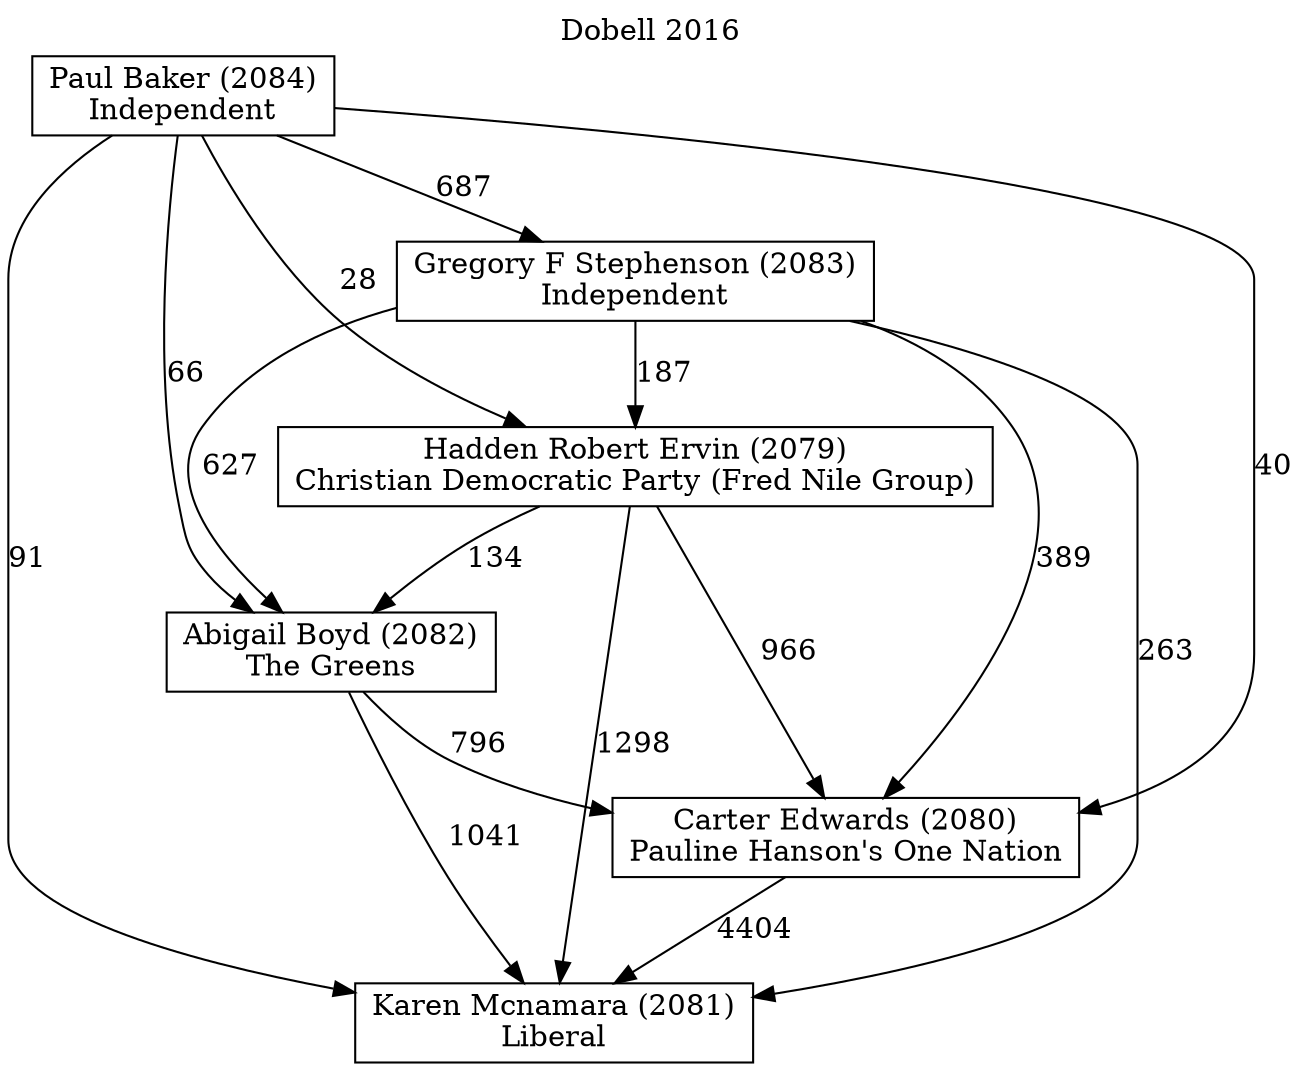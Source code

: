 // House preference flow
digraph "Karen Mcnamara (2081)_Dobell_2016" {
	graph [label="Dobell 2016" labelloc=t mclimit=10]
	node [shape=box]
	"Karen Mcnamara (2081)" [label="Karen Mcnamara (2081)
Liberal"]
	"Carter Edwards (2080)" [label="Carter Edwards (2080)
Pauline Hanson's One Nation"]
	"Abigail Boyd (2082)" [label="Abigail Boyd (2082)
The Greens"]
	"Hadden Robert Ervin (2079)" [label="Hadden Robert Ervin (2079)
Christian Democratic Party (Fred Nile Group)"]
	"Gregory F Stephenson (2083)" [label="Gregory F Stephenson (2083)
Independent"]
	"Paul Baker (2084)" [label="Paul Baker (2084)
Independent"]
	"Carter Edwards (2080)" -> "Karen Mcnamara (2081)" [label=4404]
	"Abigail Boyd (2082)" -> "Carter Edwards (2080)" [label=796]
	"Hadden Robert Ervin (2079)" -> "Abigail Boyd (2082)" [label=134]
	"Gregory F Stephenson (2083)" -> "Hadden Robert Ervin (2079)" [label=187]
	"Paul Baker (2084)" -> "Gregory F Stephenson (2083)" [label=687]
	"Abigail Boyd (2082)" -> "Karen Mcnamara (2081)" [label=1041]
	"Hadden Robert Ervin (2079)" -> "Karen Mcnamara (2081)" [label=1298]
	"Gregory F Stephenson (2083)" -> "Karen Mcnamara (2081)" [label=263]
	"Paul Baker (2084)" -> "Karen Mcnamara (2081)" [label=91]
	"Paul Baker (2084)" -> "Hadden Robert Ervin (2079)" [label=28]
	"Gregory F Stephenson (2083)" -> "Abigail Boyd (2082)" [label=627]
	"Paul Baker (2084)" -> "Abigail Boyd (2082)" [label=66]
	"Hadden Robert Ervin (2079)" -> "Carter Edwards (2080)" [label=966]
	"Gregory F Stephenson (2083)" -> "Carter Edwards (2080)" [label=389]
	"Paul Baker (2084)" -> "Carter Edwards (2080)" [label=40]
}
